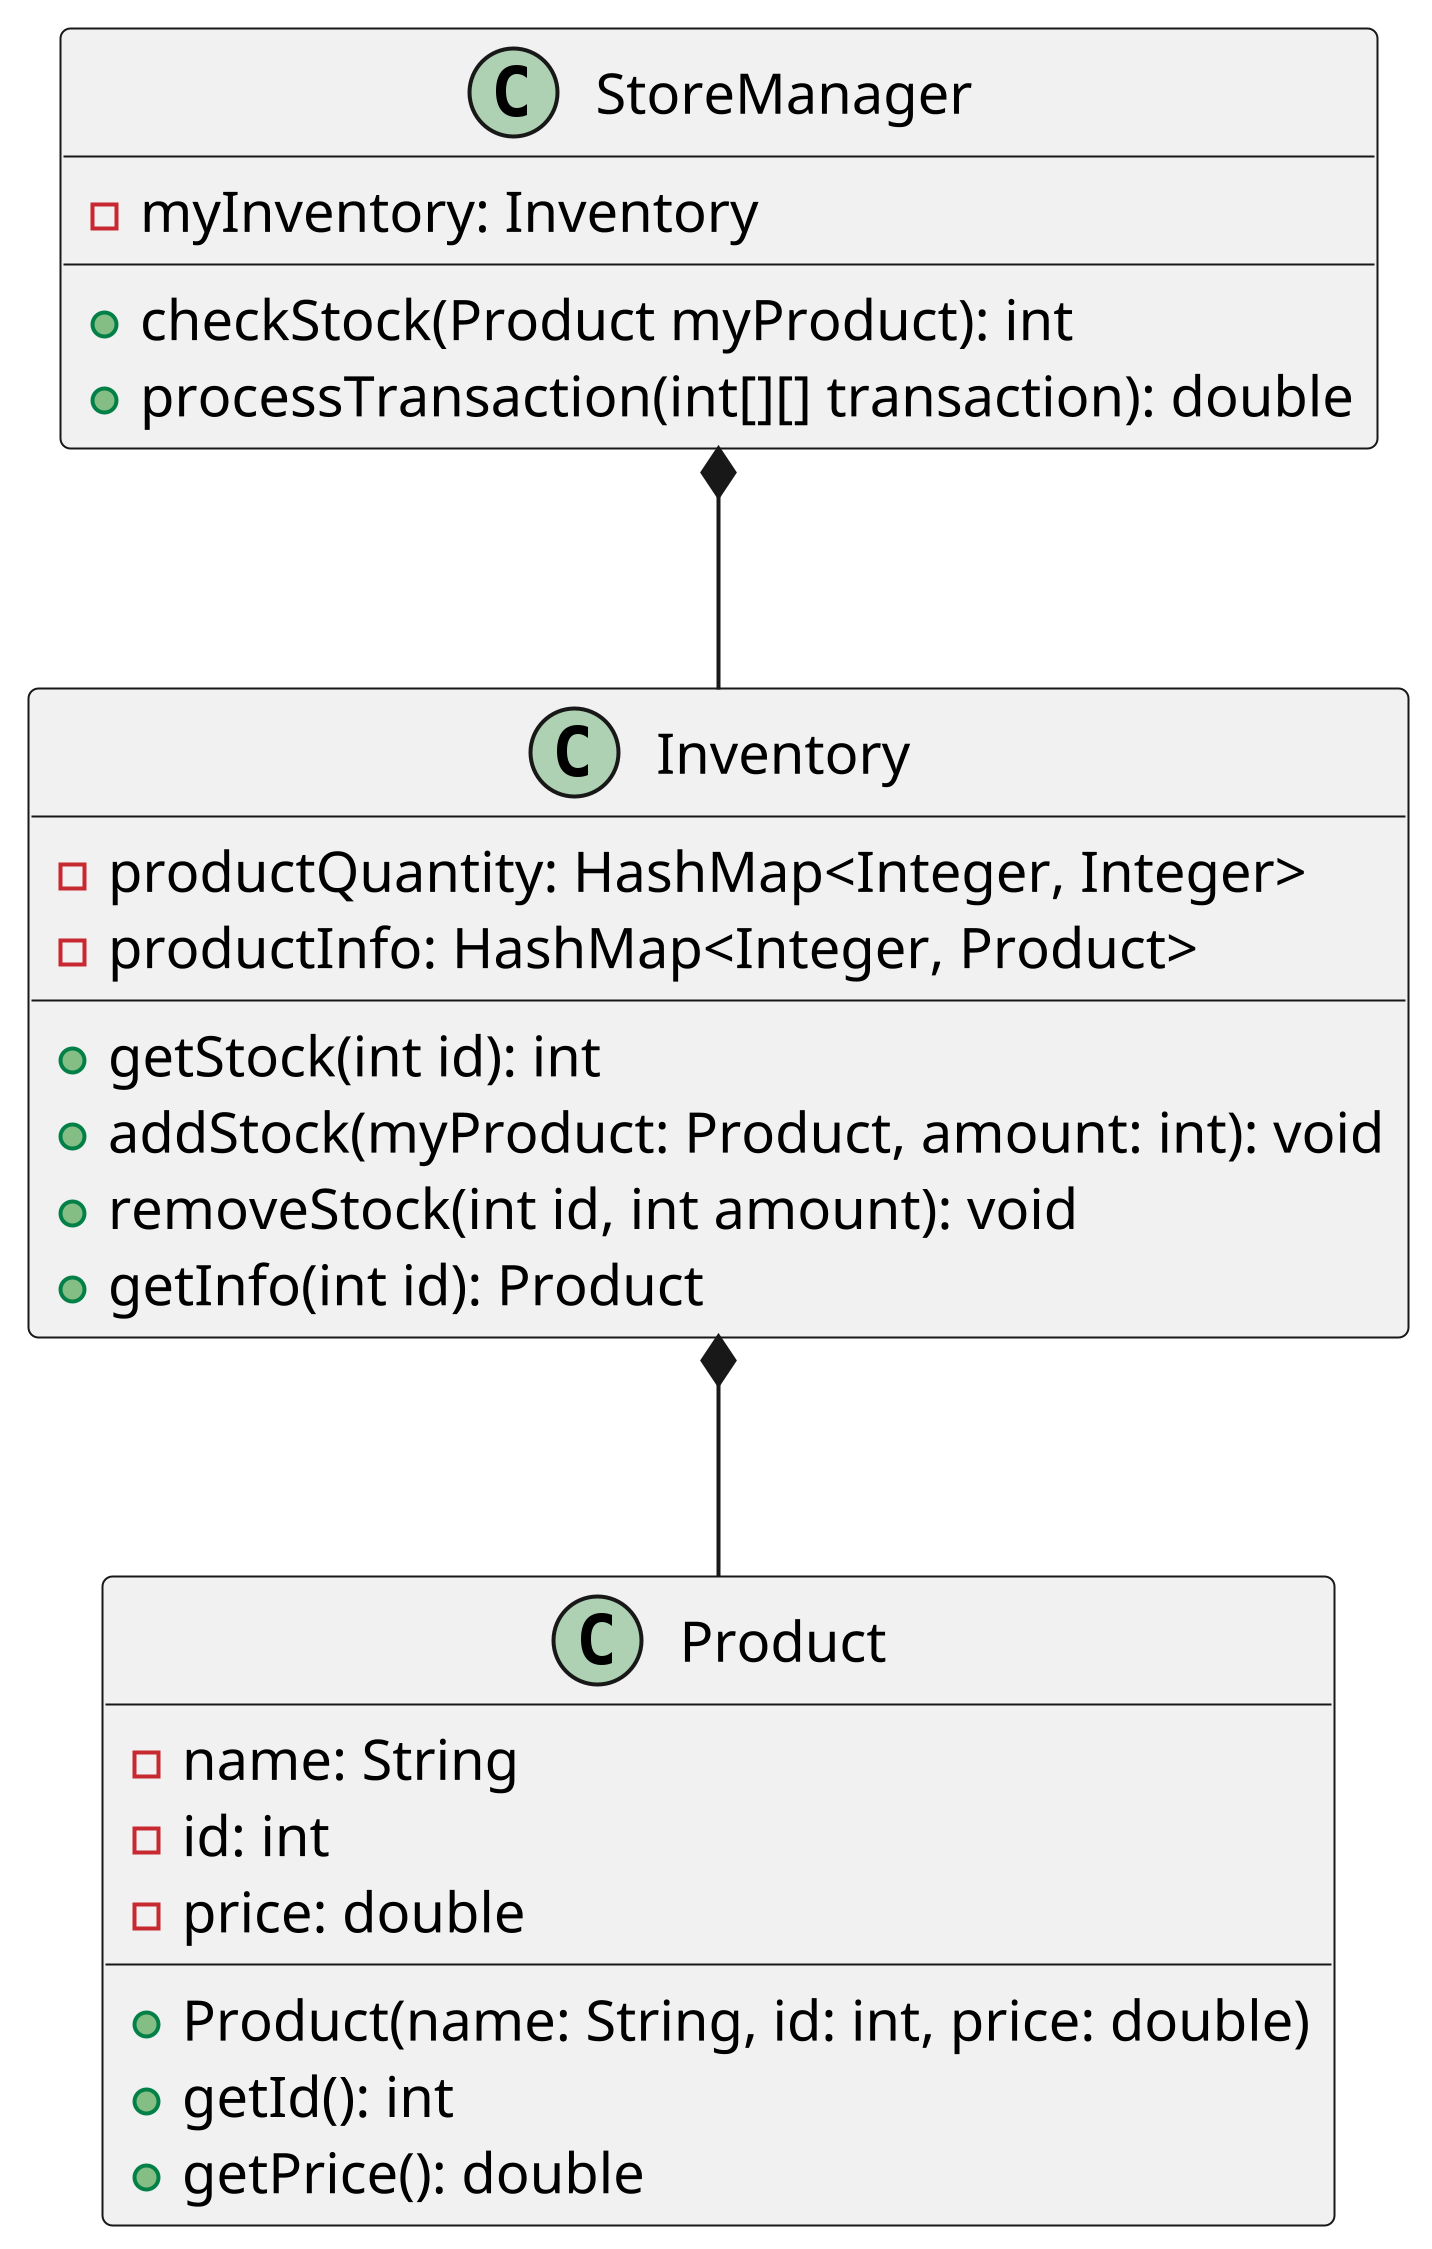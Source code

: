 @startuml
'https://plantuml.com/class-diagram
scale 5
Inventory *-- Product
StoreManager *-- Inventory

class Product {
    -name: String
    -id: int
    -price: double

    +Product(name: String, id: int, price: double)
    +getId(): int
    +getPrice(): double
}

class Inventory {
    -productQuantity: HashMap<Integer, Integer>
    -productInfo: HashMap<Integer, Product>

    +getStock(int id): int
    +addStock(myProduct: Product, amount: int): void
    +removeStock(int id, int amount): void
    +getInfo(int id): Product
}

class StoreManager{
    -myInventory: Inventory

    +checkStock(Product myProduct): int
    +processTransaction(int[][] transaction): double
}

@enduml